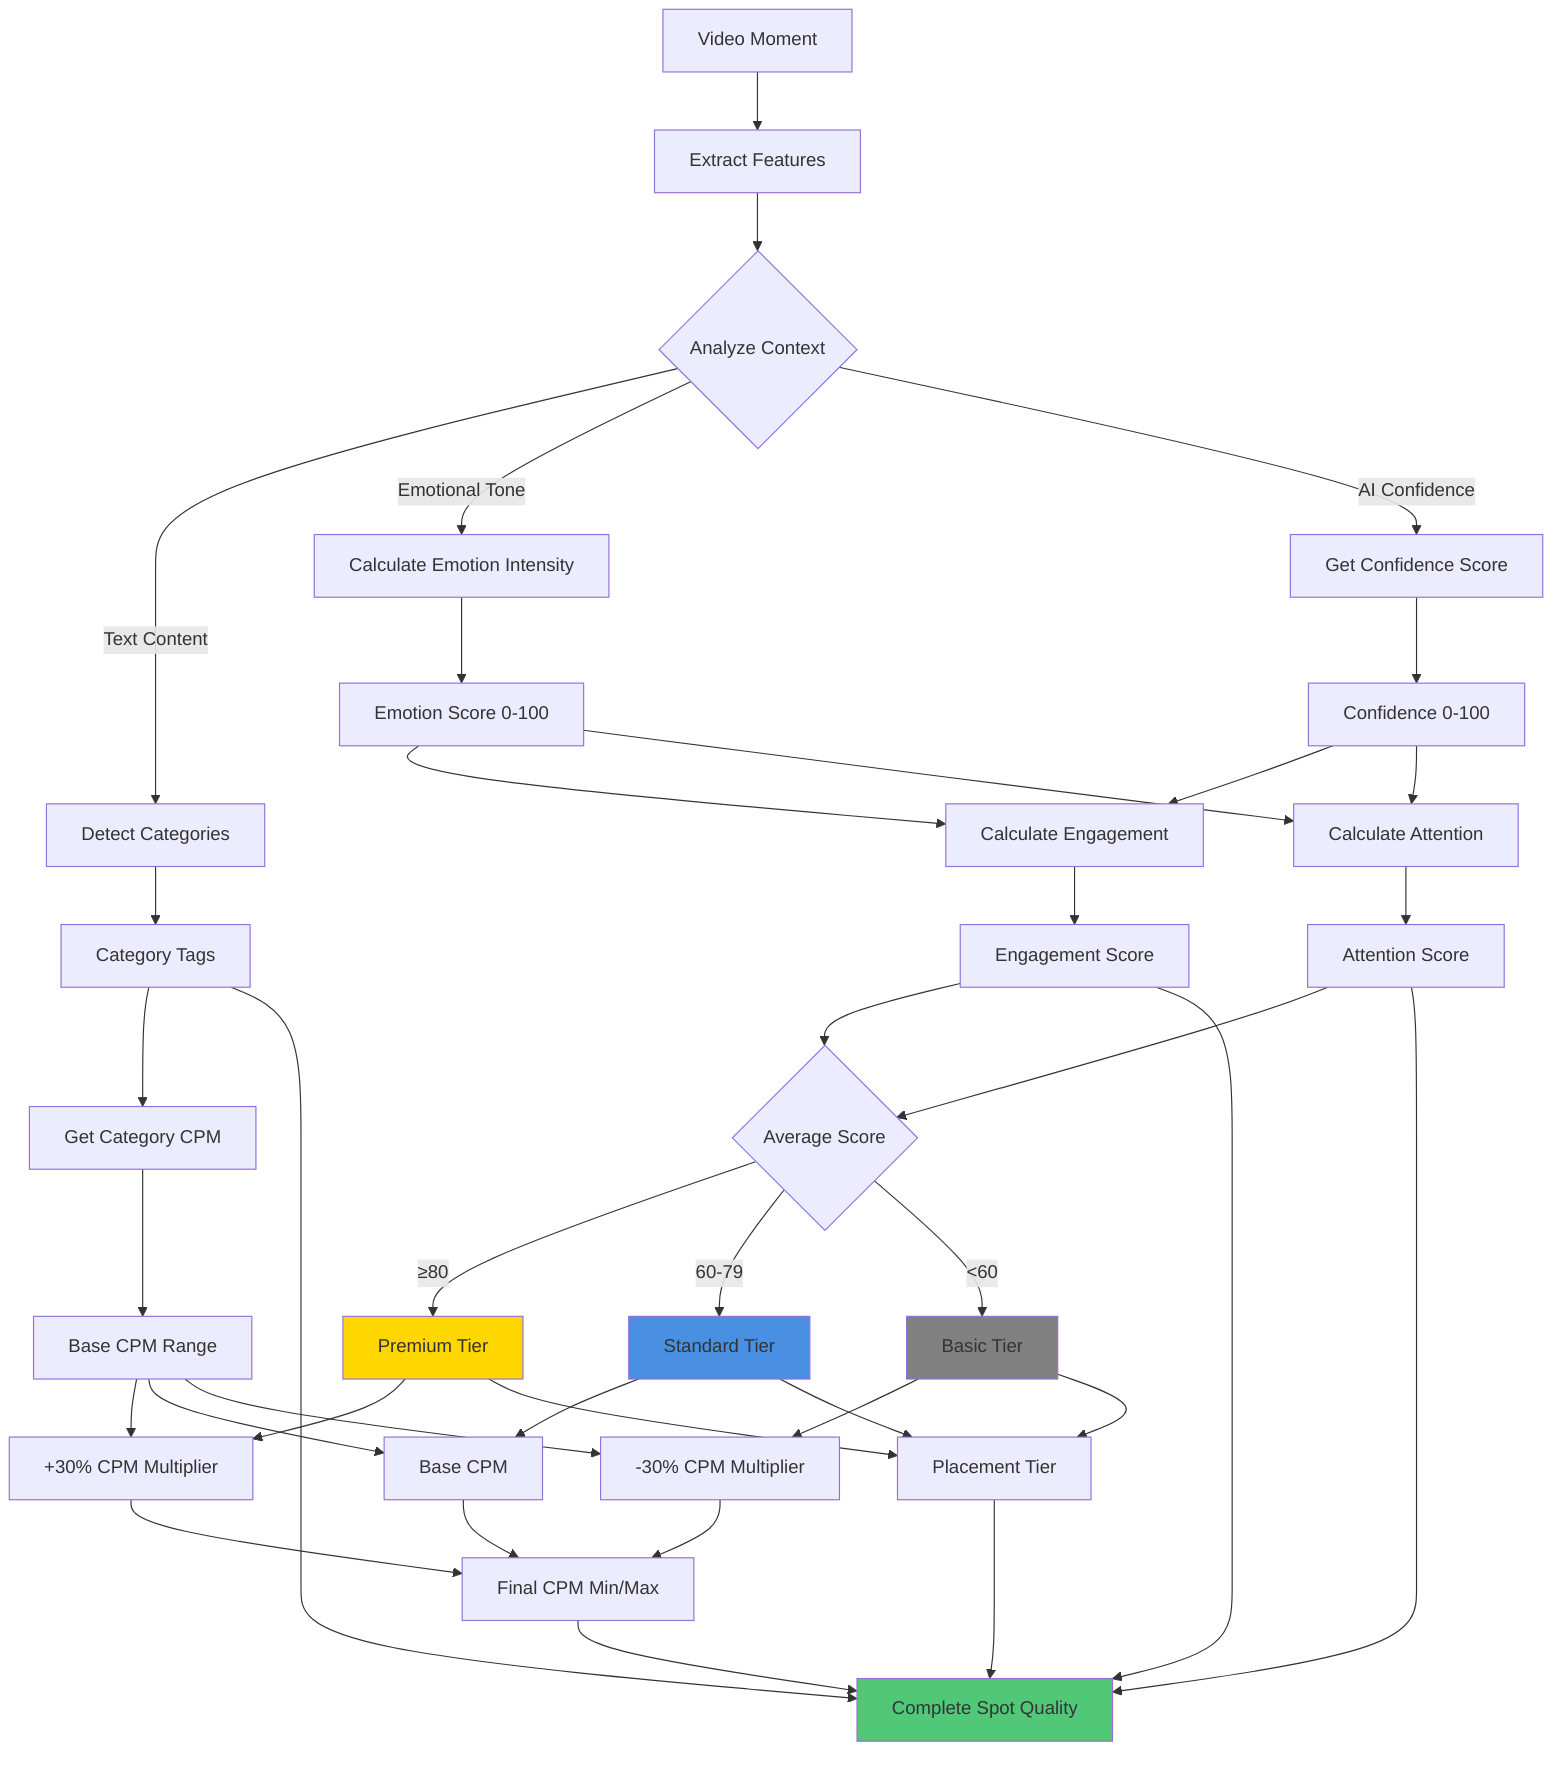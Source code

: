 flowchart TD
    A[Video Moment] --> B[Extract Features]
    B --> C{Analyze Context}
    C -->|Text Content| D[Detect Categories]
    C -->|Emotional Tone| E[Calculate Emotion Intensity]
    C -->|AI Confidence| F[Get Confidence Score]
    
    D --> G[Category Tags]
    E --> H[Emotion Score 0-100]
    F --> I[Confidence 0-100]
    
    H --> J[Calculate Engagement]
    I --> J
    J --> K[Engagement Score]
    
    I --> L[Calculate Attention]
    H --> L
    L --> M[Attention Score]
    
    K --> N{Average Score}
    M --> N
    
    N -->|≥80| O[Premium Tier]
    N -->|60-79| P[Standard Tier]
    N -->|<60| Q[Basic Tier]
    
    O --> R[+30% CPM Multiplier]
    P --> S[Base CPM]
    Q --> T[-30% CPM Multiplier]
    
    G --> U[Get Category CPM]
    U --> V[Base CPM Range]
    
    V --> R
    V --> S
    V --> T
    
    R --> W[Final CPM Min/Max]
    S --> W
    T --> W
    
    O --> X[Placement Tier]
    P --> X
    Q --> X
    
    W --> Y[Complete Spot Quality]
    X --> Y
    K --> Y
    M --> Y
    G --> Y
    
    style O fill:#FFD700
    style P fill:#4A90E2
    style Q fill:#808080
    style Y fill:#50C878